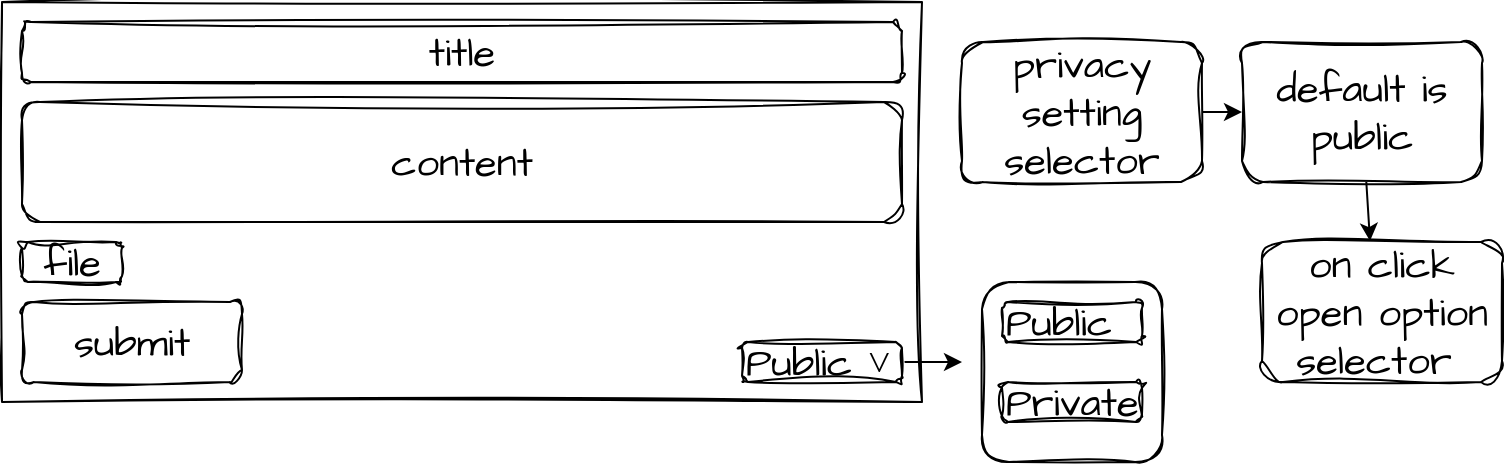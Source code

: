 <mxfile>
    <diagram id="CZNAJhLUVzWs3cOI69Ys" name="Page-1">
        <mxGraphModel dx="670" dy="522" grid="1" gridSize="10" guides="0" tooltips="1" connect="1" arrows="1" fold="1" page="1" pageScale="1" pageWidth="1920" pageHeight="1200" background="#ffffff" math="0" shadow="0">
            <root>
                <mxCell id="0"/>
                <mxCell id="1" parent="0"/>
                <mxCell id="27" value="" style="whiteSpace=wrap;html=1;aspect=fixed;rounded=1;shadow=0;glass=0;sketch=1;fillColor=default;" vertex="1" parent="1">
                    <mxGeometry x="650" y="230" width="90" height="90" as="geometry"/>
                </mxCell>
                <mxCell id="2" value="" style="rounded=0;whiteSpace=wrap;html=1;sketch=1;hachureGap=4;jiggle=2;curveFitting=1;fontFamily=Architects Daughter;fontSource=https%3A%2F%2Ffonts.googleapis.com%2Fcss%3Ffamily%3DArchitects%2BDaughter;fontSize=20;" parent="1" vertex="1">
                    <mxGeometry x="160" y="90" width="460" height="200" as="geometry"/>
                </mxCell>
                <mxCell id="3" value="title" style="rounded=1;whiteSpace=wrap;html=1;sketch=1;hachureGap=4;jiggle=2;curveFitting=1;fontFamily=Architects Daughter;fontSource=https%3A%2F%2Ffonts.googleapis.com%2Fcss%3Ffamily%3DArchitects%2BDaughter;fontSize=20;" parent="1" vertex="1">
                    <mxGeometry x="170" y="100" width="440" height="30" as="geometry"/>
                </mxCell>
                <mxCell id="4" value="content" style="rounded=1;whiteSpace=wrap;html=1;sketch=1;hachureGap=4;jiggle=2;curveFitting=1;fontFamily=Architects Daughter;fontSource=https%3A%2F%2Ffonts.googleapis.com%2Fcss%3Ffamily%3DArchitects%2BDaughter;fontSize=20;" parent="1" vertex="1">
                    <mxGeometry x="170" y="140" width="440" height="60" as="geometry"/>
                </mxCell>
                <mxCell id="5" value="submit" style="rounded=1;whiteSpace=wrap;html=1;sketch=1;hachureGap=4;jiggle=2;curveFitting=1;fontFamily=Architects Daughter;fontSource=https%3A%2F%2Ffonts.googleapis.com%2Fcss%3Ffamily%3DArchitects%2BDaughter;fontSize=20;" parent="1" vertex="1">
                    <mxGeometry x="170" y="240" width="110" height="40" as="geometry"/>
                </mxCell>
                <mxCell id="6" value="file" style="rounded=1;whiteSpace=wrap;html=1;sketch=1;hachureGap=4;jiggle=2;curveFitting=1;fontFamily=Architects Daughter;fontSource=https%3A%2F%2Ffonts.googleapis.com%2Fcss%3Ffamily%3DArchitects%2BDaughter;fontSize=20;" parent="1" vertex="1">
                    <mxGeometry x="170" y="210" width="50" height="20" as="geometry"/>
                </mxCell>
                <mxCell id="17" style="edgeStyle=none;html=1;" edge="1" parent="1" source="7" target="16">
                    <mxGeometry relative="1" as="geometry"/>
                </mxCell>
                <mxCell id="7" value="privacy&lt;br&gt;setting selector" style="rounded=1;whiteSpace=wrap;html=1;sketch=1;hachureGap=4;jiggle=2;curveFitting=1;fontFamily=Architects Daughter;fontSource=https%3A%2F%2Ffonts.googleapis.com%2Fcss%3Ffamily%3DArchitects%2BDaughter;fontSize=20;" parent="1" vertex="1">
                    <mxGeometry x="640" y="110" width="120" height="70" as="geometry"/>
                </mxCell>
                <mxCell id="28" style="edgeStyle=none;html=1;" edge="1" parent="1" source="10">
                    <mxGeometry relative="1" as="geometry">
                        <mxPoint x="640" y="270" as="targetPoint"/>
                    </mxGeometry>
                </mxCell>
                <mxCell id="10" value="Public&amp;nbsp;˅" style="rounded=1;whiteSpace=wrap;html=1;hachureGap=4;fontFamily=Architects Daughter;fontSource=https%3A%2F%2Ffonts.googleapis.com%2Fcss%3Ffamily%3DArchitects%2BDaughter;fontSize=20;fillColor=default;glass=0;shadow=0;sketch=1;curveFitting=1;jiggle=2;align=left;" vertex="1" parent="1">
                    <mxGeometry x="530" y="260" width="80" height="20" as="geometry"/>
                </mxCell>
                <mxCell id="22" style="edgeStyle=none;html=1;entryX=0.45;entryY=-0.007;entryDx=0;entryDy=0;entryPerimeter=0;" edge="1" parent="1" source="16" target="20">
                    <mxGeometry relative="1" as="geometry"/>
                </mxCell>
                <mxCell id="16" value="default is public" style="rounded=1;whiteSpace=wrap;html=1;sketch=1;hachureGap=4;jiggle=2;curveFitting=1;fontFamily=Architects Daughter;fontSource=https%3A%2F%2Ffonts.googleapis.com%2Fcss%3Ffamily%3DArchitects%2BDaughter;fontSize=20;" vertex="1" parent="1">
                    <mxGeometry x="780" y="110" width="120" height="70" as="geometry"/>
                </mxCell>
                <mxCell id="20" value="on click open option selector&amp;nbsp;" style="rounded=1;whiteSpace=wrap;html=1;sketch=1;hachureGap=4;jiggle=2;curveFitting=1;fontFamily=Architects Daughter;fontSource=https%3A%2F%2Ffonts.googleapis.com%2Fcss%3Ffamily%3DArchitects%2BDaughter;fontSize=20;" vertex="1" parent="1">
                    <mxGeometry x="790" y="210" width="120" height="70" as="geometry"/>
                </mxCell>
                <mxCell id="24" value="Public" style="rounded=1;whiteSpace=wrap;html=1;hachureGap=4;fontFamily=Architects Daughter;fontSource=https%3A%2F%2Ffonts.googleapis.com%2Fcss%3Ffamily%3DArchitects%2BDaughter;fontSize=20;fillColor=default;glass=0;shadow=0;sketch=1;curveFitting=1;jiggle=2;align=left;" vertex="1" parent="1">
                    <mxGeometry x="660" y="240" width="70" height="20" as="geometry"/>
                </mxCell>
                <mxCell id="25" value="Private" style="rounded=1;whiteSpace=wrap;html=1;hachureGap=4;fontFamily=Architects Daughter;fontSource=https%3A%2F%2Ffonts.googleapis.com%2Fcss%3Ffamily%3DArchitects%2BDaughter;fontSize=20;fillColor=default;glass=0;shadow=0;sketch=1;curveFitting=1;jiggle=2;align=left;" vertex="1" parent="1">
                    <mxGeometry x="660" y="280" width="70" height="20" as="geometry"/>
                </mxCell>
            </root>
        </mxGraphModel>
    </diagram>
</mxfile>